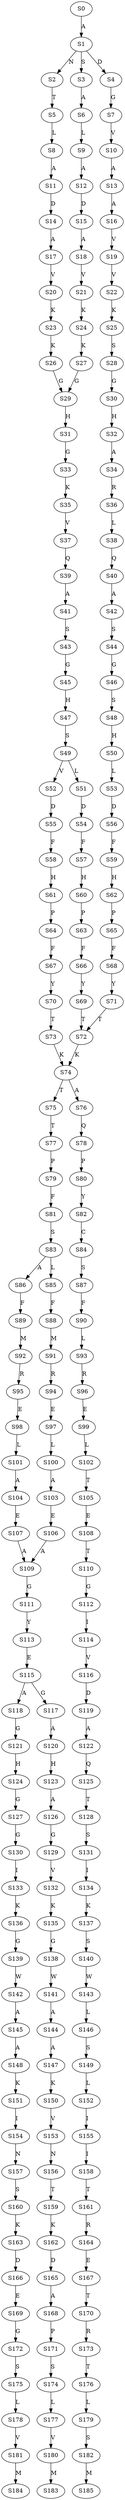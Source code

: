 strict digraph  {
	S0 -> S1 [ label = A ];
	S1 -> S2 [ label = N ];
	S1 -> S3 [ label = S ];
	S1 -> S4 [ label = D ];
	S2 -> S5 [ label = T ];
	S3 -> S6 [ label = A ];
	S4 -> S7 [ label = G ];
	S5 -> S8 [ label = L ];
	S6 -> S9 [ label = L ];
	S7 -> S10 [ label = V ];
	S8 -> S11 [ label = A ];
	S9 -> S12 [ label = A ];
	S10 -> S13 [ label = A ];
	S11 -> S14 [ label = D ];
	S12 -> S15 [ label = D ];
	S13 -> S16 [ label = A ];
	S14 -> S17 [ label = A ];
	S15 -> S18 [ label = A ];
	S16 -> S19 [ label = V ];
	S17 -> S20 [ label = V ];
	S18 -> S21 [ label = V ];
	S19 -> S22 [ label = V ];
	S20 -> S23 [ label = K ];
	S21 -> S24 [ label = K ];
	S22 -> S25 [ label = K ];
	S23 -> S26 [ label = K ];
	S24 -> S27 [ label = K ];
	S25 -> S28 [ label = S ];
	S26 -> S29 [ label = G ];
	S27 -> S29 [ label = G ];
	S28 -> S30 [ label = G ];
	S29 -> S31 [ label = H ];
	S30 -> S32 [ label = H ];
	S31 -> S33 [ label = G ];
	S32 -> S34 [ label = A ];
	S33 -> S35 [ label = K ];
	S34 -> S36 [ label = R ];
	S35 -> S37 [ label = V ];
	S36 -> S38 [ label = L ];
	S37 -> S39 [ label = Q ];
	S38 -> S40 [ label = Q ];
	S39 -> S41 [ label = A ];
	S40 -> S42 [ label = A ];
	S41 -> S43 [ label = S ];
	S42 -> S44 [ label = S ];
	S43 -> S45 [ label = G ];
	S44 -> S46 [ label = G ];
	S45 -> S47 [ label = H ];
	S46 -> S48 [ label = S ];
	S47 -> S49 [ label = S ];
	S48 -> S50 [ label = H ];
	S49 -> S51 [ label = L ];
	S49 -> S52 [ label = V ];
	S50 -> S53 [ label = L ];
	S51 -> S54 [ label = D ];
	S52 -> S55 [ label = D ];
	S53 -> S56 [ label = D ];
	S54 -> S57 [ label = F ];
	S55 -> S58 [ label = F ];
	S56 -> S59 [ label = F ];
	S57 -> S60 [ label = H ];
	S58 -> S61 [ label = H ];
	S59 -> S62 [ label = H ];
	S60 -> S63 [ label = P ];
	S61 -> S64 [ label = P ];
	S62 -> S65 [ label = P ];
	S63 -> S66 [ label = F ];
	S64 -> S67 [ label = F ];
	S65 -> S68 [ label = F ];
	S66 -> S69 [ label = Y ];
	S67 -> S70 [ label = Y ];
	S68 -> S71 [ label = Y ];
	S69 -> S72 [ label = T ];
	S70 -> S73 [ label = T ];
	S71 -> S72 [ label = T ];
	S72 -> S74 [ label = K ];
	S73 -> S74 [ label = K ];
	S74 -> S75 [ label = T ];
	S74 -> S76 [ label = A ];
	S75 -> S77 [ label = T ];
	S76 -> S78 [ label = Q ];
	S77 -> S79 [ label = P ];
	S78 -> S80 [ label = P ];
	S79 -> S81 [ label = F ];
	S80 -> S82 [ label = Y ];
	S81 -> S83 [ label = S ];
	S82 -> S84 [ label = C ];
	S83 -> S85 [ label = L ];
	S83 -> S86 [ label = A ];
	S84 -> S87 [ label = S ];
	S85 -> S88 [ label = F ];
	S86 -> S89 [ label = F ];
	S87 -> S90 [ label = F ];
	S88 -> S91 [ label = M ];
	S89 -> S92 [ label = M ];
	S90 -> S93 [ label = L ];
	S91 -> S94 [ label = R ];
	S92 -> S95 [ label = R ];
	S93 -> S96 [ label = R ];
	S94 -> S97 [ label = E ];
	S95 -> S98 [ label = E ];
	S96 -> S99 [ label = E ];
	S97 -> S100 [ label = L ];
	S98 -> S101 [ label = L ];
	S99 -> S102 [ label = L ];
	S100 -> S103 [ label = A ];
	S101 -> S104 [ label = A ];
	S102 -> S105 [ label = T ];
	S103 -> S106 [ label = E ];
	S104 -> S107 [ label = E ];
	S105 -> S108 [ label = E ];
	S106 -> S109 [ label = A ];
	S107 -> S109 [ label = A ];
	S108 -> S110 [ label = T ];
	S109 -> S111 [ label = G ];
	S110 -> S112 [ label = G ];
	S111 -> S113 [ label = Y ];
	S112 -> S114 [ label = I ];
	S113 -> S115 [ label = E ];
	S114 -> S116 [ label = V ];
	S115 -> S117 [ label = G ];
	S115 -> S118 [ label = A ];
	S116 -> S119 [ label = D ];
	S117 -> S120 [ label = A ];
	S118 -> S121 [ label = G ];
	S119 -> S122 [ label = A ];
	S120 -> S123 [ label = H ];
	S121 -> S124 [ label = H ];
	S122 -> S125 [ label = Q ];
	S123 -> S126 [ label = A ];
	S124 -> S127 [ label = G ];
	S125 -> S128 [ label = T ];
	S126 -> S129 [ label = G ];
	S127 -> S130 [ label = G ];
	S128 -> S131 [ label = S ];
	S129 -> S132 [ label = V ];
	S130 -> S133 [ label = I ];
	S131 -> S134 [ label = I ];
	S132 -> S135 [ label = K ];
	S133 -> S136 [ label = K ];
	S134 -> S137 [ label = K ];
	S135 -> S138 [ label = G ];
	S136 -> S139 [ label = G ];
	S137 -> S140 [ label = S ];
	S138 -> S141 [ label = W ];
	S139 -> S142 [ label = W ];
	S140 -> S143 [ label = W ];
	S141 -> S144 [ label = A ];
	S142 -> S145 [ label = A ];
	S143 -> S146 [ label = L ];
	S144 -> S147 [ label = A ];
	S145 -> S148 [ label = A ];
	S146 -> S149 [ label = S ];
	S147 -> S150 [ label = K ];
	S148 -> S151 [ label = K ];
	S149 -> S152 [ label = L ];
	S150 -> S153 [ label = V ];
	S151 -> S154 [ label = I ];
	S152 -> S155 [ label = I ];
	S153 -> S156 [ label = N ];
	S154 -> S157 [ label = N ];
	S155 -> S158 [ label = I ];
	S156 -> S159 [ label = T ];
	S157 -> S160 [ label = S ];
	S158 -> S161 [ label = T ];
	S159 -> S162 [ label = K ];
	S160 -> S163 [ label = K ];
	S161 -> S164 [ label = R ];
	S162 -> S165 [ label = D ];
	S163 -> S166 [ label = D ];
	S164 -> S167 [ label = E ];
	S165 -> S168 [ label = A ];
	S166 -> S169 [ label = E ];
	S167 -> S170 [ label = T ];
	S168 -> S171 [ label = P ];
	S169 -> S172 [ label = G ];
	S170 -> S173 [ label = R ];
	S171 -> S174 [ label = S ];
	S172 -> S175 [ label = S ];
	S173 -> S176 [ label = T ];
	S174 -> S177 [ label = L ];
	S175 -> S178 [ label = L ];
	S176 -> S179 [ label = L ];
	S177 -> S180 [ label = V ];
	S178 -> S181 [ label = V ];
	S179 -> S182 [ label = S ];
	S180 -> S183 [ label = M ];
	S181 -> S184 [ label = M ];
	S182 -> S185 [ label = M ];
}
